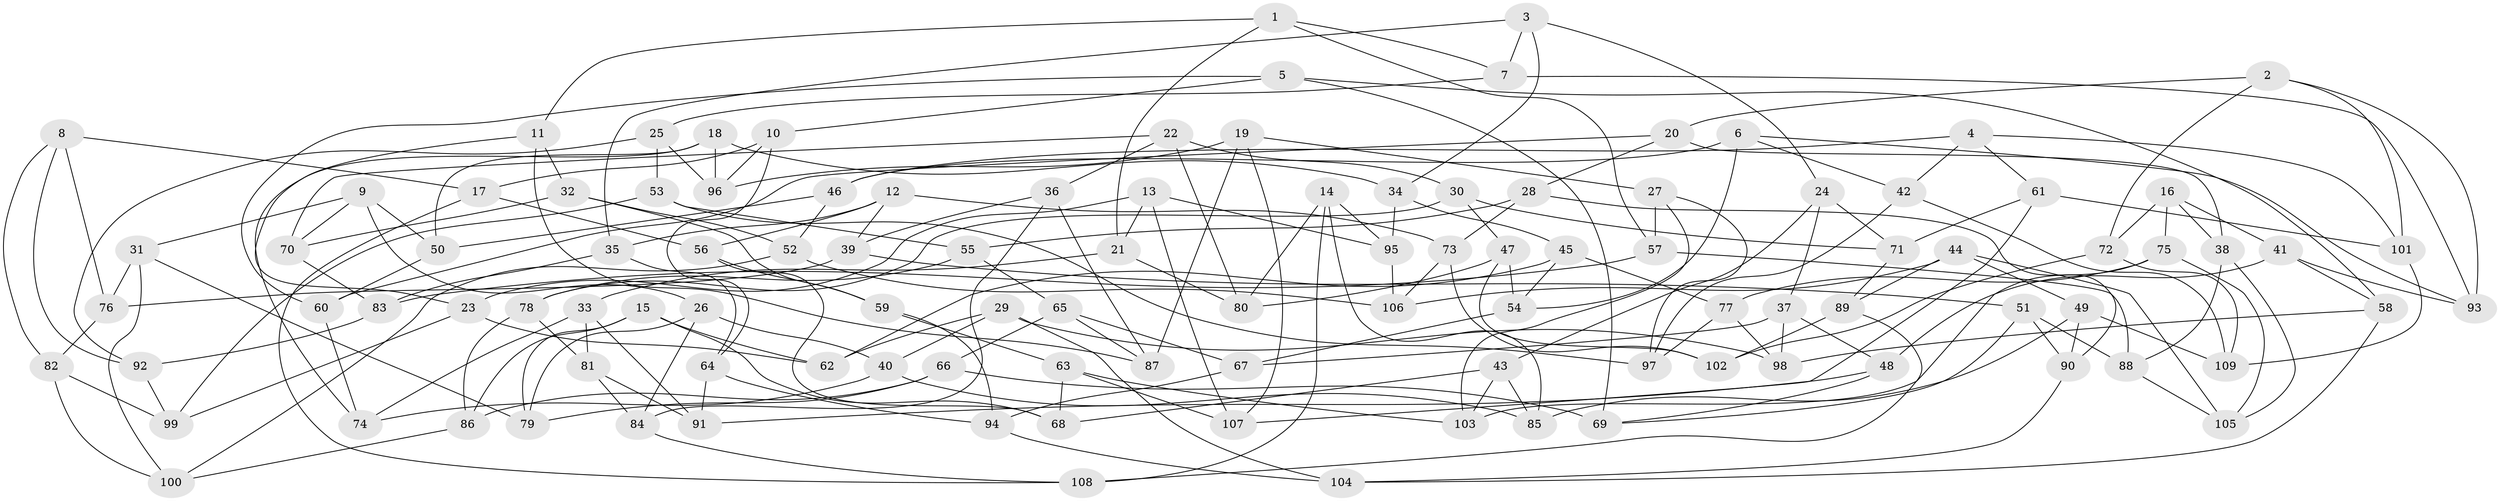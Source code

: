 // Generated by graph-tools (version 1.1) at 2025/38/03/09/25 02:38:10]
// undirected, 109 vertices, 218 edges
graph export_dot {
graph [start="1"]
  node [color=gray90,style=filled];
  1;
  2;
  3;
  4;
  5;
  6;
  7;
  8;
  9;
  10;
  11;
  12;
  13;
  14;
  15;
  16;
  17;
  18;
  19;
  20;
  21;
  22;
  23;
  24;
  25;
  26;
  27;
  28;
  29;
  30;
  31;
  32;
  33;
  34;
  35;
  36;
  37;
  38;
  39;
  40;
  41;
  42;
  43;
  44;
  45;
  46;
  47;
  48;
  49;
  50;
  51;
  52;
  53;
  54;
  55;
  56;
  57;
  58;
  59;
  60;
  61;
  62;
  63;
  64;
  65;
  66;
  67;
  68;
  69;
  70;
  71;
  72;
  73;
  74;
  75;
  76;
  77;
  78;
  79;
  80;
  81;
  82;
  83;
  84;
  85;
  86;
  87;
  88;
  89;
  90;
  91;
  92;
  93;
  94;
  95;
  96;
  97;
  98;
  99;
  100;
  101;
  102;
  103;
  104;
  105;
  106;
  107;
  108;
  109;
  1 -- 11;
  1 -- 57;
  1 -- 21;
  1 -- 7;
  2 -- 72;
  2 -- 20;
  2 -- 101;
  2 -- 93;
  3 -- 7;
  3 -- 35;
  3 -- 34;
  3 -- 24;
  4 -- 61;
  4 -- 42;
  4 -- 101;
  4 -- 46;
  5 -- 69;
  5 -- 60;
  5 -- 10;
  5 -- 58;
  6 -- 93;
  6 -- 54;
  6 -- 46;
  6 -- 42;
  7 -- 93;
  7 -- 25;
  8 -- 17;
  8 -- 76;
  8 -- 82;
  8 -- 92;
  9 -- 31;
  9 -- 70;
  9 -- 50;
  9 -- 26;
  10 -- 96;
  10 -- 17;
  10 -- 64;
  11 -- 32;
  11 -- 23;
  11 -- 87;
  12 -- 39;
  12 -- 73;
  12 -- 35;
  12 -- 56;
  13 -- 95;
  13 -- 23;
  13 -- 107;
  13 -- 21;
  14 -- 108;
  14 -- 95;
  14 -- 80;
  14 -- 85;
  15 -- 79;
  15 -- 86;
  15 -- 68;
  15 -- 62;
  16 -- 75;
  16 -- 72;
  16 -- 41;
  16 -- 38;
  17 -- 108;
  17 -- 56;
  18 -- 96;
  18 -- 74;
  18 -- 50;
  18 -- 34;
  19 -- 96;
  19 -- 27;
  19 -- 107;
  19 -- 87;
  20 -- 28;
  20 -- 60;
  20 -- 38;
  21 -- 80;
  21 -- 33;
  22 -- 70;
  22 -- 30;
  22 -- 36;
  22 -- 80;
  23 -- 62;
  23 -- 99;
  24 -- 43;
  24 -- 37;
  24 -- 71;
  25 -- 53;
  25 -- 96;
  25 -- 92;
  26 -- 79;
  26 -- 84;
  26 -- 40;
  27 -- 103;
  27 -- 97;
  27 -- 57;
  28 -- 55;
  28 -- 90;
  28 -- 73;
  29 -- 40;
  29 -- 62;
  29 -- 104;
  29 -- 98;
  30 -- 71;
  30 -- 78;
  30 -- 47;
  31 -- 79;
  31 -- 100;
  31 -- 76;
  32 -- 59;
  32 -- 52;
  32 -- 70;
  33 -- 81;
  33 -- 91;
  33 -- 74;
  34 -- 45;
  34 -- 95;
  35 -- 64;
  35 -- 83;
  36 -- 87;
  36 -- 84;
  36 -- 39;
  37 -- 67;
  37 -- 48;
  37 -- 98;
  38 -- 88;
  38 -- 105;
  39 -- 76;
  39 -- 51;
  40 -- 74;
  40 -- 85;
  41 -- 58;
  41 -- 48;
  41 -- 93;
  42 -- 109;
  42 -- 97;
  43 -- 68;
  43 -- 103;
  43 -- 85;
  44 -- 49;
  44 -- 105;
  44 -- 106;
  44 -- 89;
  45 -- 62;
  45 -- 77;
  45 -- 54;
  46 -- 50;
  46 -- 52;
  47 -- 54;
  47 -- 102;
  47 -- 80;
  48 -- 69;
  48 -- 91;
  49 -- 90;
  49 -- 109;
  49 -- 85;
  50 -- 60;
  51 -- 69;
  51 -- 90;
  51 -- 88;
  52 -- 100;
  52 -- 106;
  53 -- 97;
  53 -- 55;
  53 -- 99;
  54 -- 67;
  55 -- 78;
  55 -- 65;
  56 -- 68;
  56 -- 59;
  57 -- 83;
  57 -- 88;
  58 -- 104;
  58 -- 98;
  59 -- 63;
  59 -- 94;
  60 -- 74;
  61 -- 71;
  61 -- 101;
  61 -- 107;
  63 -- 103;
  63 -- 68;
  63 -- 107;
  64 -- 91;
  64 -- 94;
  65 -- 67;
  65 -- 66;
  65 -- 87;
  66 -- 79;
  66 -- 86;
  66 -- 69;
  67 -- 94;
  70 -- 83;
  71 -- 89;
  72 -- 102;
  72 -- 109;
  73 -- 102;
  73 -- 106;
  75 -- 103;
  75 -- 77;
  75 -- 105;
  76 -- 82;
  77 -- 98;
  77 -- 97;
  78 -- 81;
  78 -- 86;
  81 -- 84;
  81 -- 91;
  82 -- 100;
  82 -- 99;
  83 -- 92;
  84 -- 108;
  86 -- 100;
  88 -- 105;
  89 -- 102;
  89 -- 108;
  90 -- 104;
  92 -- 99;
  94 -- 104;
  95 -- 106;
  101 -- 109;
}
